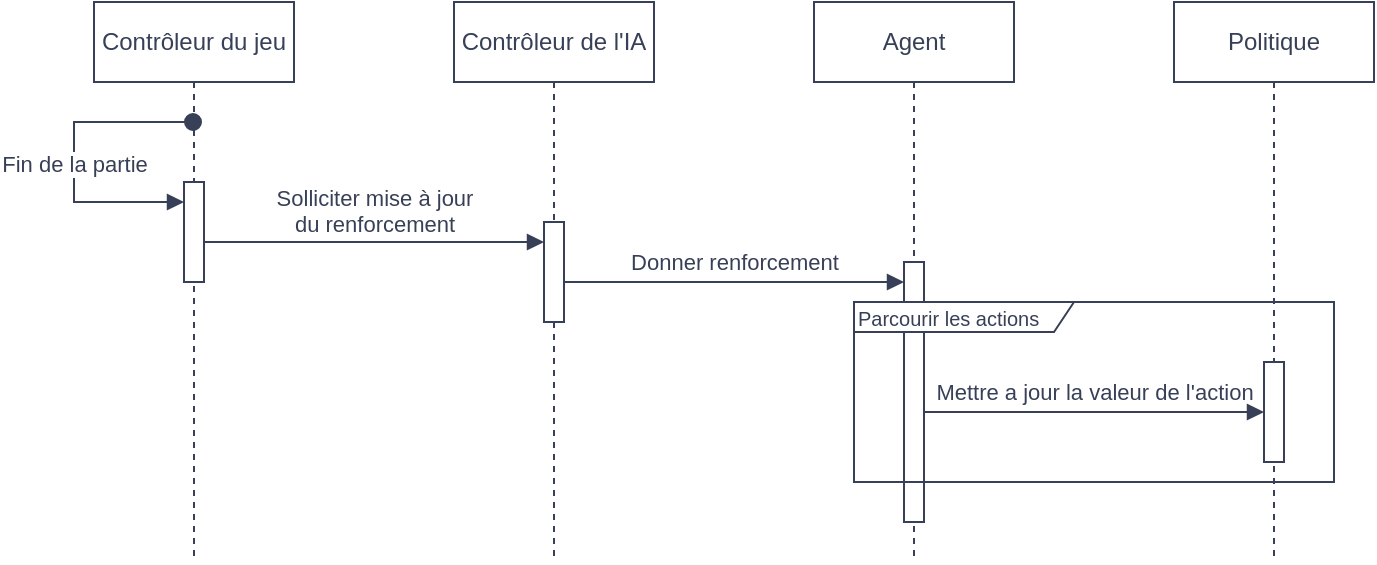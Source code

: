 <mxfile version="21.2.1" type="device">
  <diagram name="Page-1" id="2YBvvXClWsGukQMizWep">
    <mxGraphModel dx="1098" dy="988" grid="1" gridSize="10" guides="1" tooltips="1" connect="1" arrows="1" fold="1" page="1" pageScale="1" pageWidth="850" pageHeight="1100" math="0" shadow="0">
      <root>
        <mxCell id="0" />
        <mxCell id="1" parent="0" />
        <mxCell id="aM9ryv3xv72pqoxQDRHE-1" value="Contrôleur du&amp;nbsp;jeu" style="shape=umlLifeline;perimeter=lifelinePerimeter;whiteSpace=wrap;html=1;container=0;dropTarget=0;collapsible=0;recursiveResize=0;outlineConnect=0;portConstraint=eastwest;newEdgeStyle={&quot;edgeStyle&quot;:&quot;elbowEdgeStyle&quot;,&quot;elbow&quot;:&quot;vertical&quot;,&quot;curved&quot;:0,&quot;rounded&quot;:0};strokeColor=#374057;fontColor=#374057;" parent="1" vertex="1">
          <mxGeometry x="80" y="40" width="100" height="280" as="geometry" />
        </mxCell>
        <mxCell id="aM9ryv3xv72pqoxQDRHE-2" value="" style="html=1;points=[];perimeter=orthogonalPerimeter;outlineConnect=0;targetShapes=umlLifeline;portConstraint=eastwest;newEdgeStyle={&quot;edgeStyle&quot;:&quot;elbowEdgeStyle&quot;,&quot;elbow&quot;:&quot;vertical&quot;,&quot;curved&quot;:0,&quot;rounded&quot;:0};strokeColor=#374057;" parent="aM9ryv3xv72pqoxQDRHE-1" vertex="1">
          <mxGeometry x="45" y="90" width="10" height="50" as="geometry" />
        </mxCell>
        <mxCell id="aM9ryv3xv72pqoxQDRHE-3" value="Fin de la partie" style="html=1;verticalAlign=bottom;startArrow=oval;endArrow=block;startSize=8;edgeStyle=orthogonalEdgeStyle;elbow=vertical;rounded=0;fillColor=none;labelBackgroundColor=default;strokeColor=#374057;fontColor=#374057;" parent="aM9ryv3xv72pqoxQDRHE-1" source="aM9ryv3xv72pqoxQDRHE-1" target="aM9ryv3xv72pqoxQDRHE-2" edge="1">
          <mxGeometry x="0.158" relative="1" as="geometry">
            <mxPoint x="-60" y="100" as="sourcePoint" />
            <mxPoint as="offset" />
            <Array as="points">
              <mxPoint x="-10" y="60" />
              <mxPoint x="-10" y="100" />
            </Array>
          </mxGeometry>
        </mxCell>
        <mxCell id="aM9ryv3xv72pqoxQDRHE-5" value="Contrôleur de l&#39;IA" style="shape=umlLifeline;perimeter=lifelinePerimeter;whiteSpace=wrap;html=1;container=0;dropTarget=0;collapsible=0;recursiveResize=0;outlineConnect=0;portConstraint=eastwest;newEdgeStyle={&quot;edgeStyle&quot;:&quot;elbowEdgeStyle&quot;,&quot;elbow&quot;:&quot;vertical&quot;,&quot;curved&quot;:0,&quot;rounded&quot;:0};strokeColor=#374057;fontColor=#374057;" parent="1" vertex="1">
          <mxGeometry x="260" y="40" width="100" height="280" as="geometry" />
        </mxCell>
        <mxCell id="mTPKF2Vq65TqD-709l-W-5" style="edgeStyle=elbowEdgeStyle;rounded=0;orthogonalLoop=1;jettySize=auto;html=1;elbow=vertical;curved=0;strokeColor=#374057;fontColor=#374057;" parent="aM9ryv3xv72pqoxQDRHE-5" source="aM9ryv3xv72pqoxQDRHE-6" edge="1">
          <mxGeometry relative="1" as="geometry">
            <mxPoint x="49.81" y="135.207" as="targetPoint" />
          </mxGeometry>
        </mxCell>
        <mxCell id="aM9ryv3xv72pqoxQDRHE-6" value="" style="html=1;points=[];perimeter=orthogonalPerimeter;outlineConnect=0;targetShapes=umlLifeline;portConstraint=eastwest;newEdgeStyle={&quot;edgeStyle&quot;:&quot;elbowEdgeStyle&quot;,&quot;elbow&quot;:&quot;vertical&quot;,&quot;curved&quot;:0,&quot;rounded&quot;:0};strokeColor=#374057;" parent="aM9ryv3xv72pqoxQDRHE-5" vertex="1">
          <mxGeometry x="45" y="110" width="10" height="50" as="geometry" />
        </mxCell>
        <mxCell id="aM9ryv3xv72pqoxQDRHE-7" value="Solliciter mise à jour &lt;br&gt;du renforcement" style="html=1;verticalAlign=bottom;endArrow=block;edgeStyle=elbowEdgeStyle;elbow=vertical;curved=0;rounded=0;labelBackgroundColor=none;strokeColor=#374057;fontColor=#374057;" parent="1" source="aM9ryv3xv72pqoxQDRHE-2" target="aM9ryv3xv72pqoxQDRHE-6" edge="1">
          <mxGeometry relative="1" as="geometry">
            <mxPoint x="235" y="160" as="sourcePoint" />
            <Array as="points">
              <mxPoint x="220" y="160" />
            </Array>
          </mxGeometry>
        </mxCell>
        <mxCell id="mTPKF2Vq65TqD-709l-W-1" value="Agent" style="shape=umlLifeline;perimeter=lifelinePerimeter;whiteSpace=wrap;html=1;container=0;dropTarget=0;collapsible=0;recursiveResize=0;outlineConnect=0;portConstraint=eastwest;newEdgeStyle={&quot;edgeStyle&quot;:&quot;elbowEdgeStyle&quot;,&quot;elbow&quot;:&quot;vertical&quot;,&quot;curved&quot;:0,&quot;rounded&quot;:0};strokeColor=#374057;fontColor=#374057;" parent="1" vertex="1">
          <mxGeometry x="440" y="40" width="100" height="280" as="geometry" />
        </mxCell>
        <mxCell id="mTPKF2Vq65TqD-709l-W-6" value="" style="html=1;points=[];perimeter=orthogonalPerimeter;outlineConnect=0;targetShapes=umlLifeline;portConstraint=eastwest;newEdgeStyle={&quot;edgeStyle&quot;:&quot;elbowEdgeStyle&quot;,&quot;elbow&quot;:&quot;vertical&quot;,&quot;curved&quot;:0,&quot;rounded&quot;:0};strokeColor=#374057;" parent="mTPKF2Vq65TqD-709l-W-1" vertex="1">
          <mxGeometry x="45" y="130" width="10" height="130" as="geometry" />
        </mxCell>
        <mxCell id="mTPKF2Vq65TqD-709l-W-3" value="Politique" style="shape=umlLifeline;perimeter=lifelinePerimeter;whiteSpace=wrap;html=1;container=0;dropTarget=0;collapsible=0;recursiveResize=0;outlineConnect=0;portConstraint=eastwest;newEdgeStyle={&quot;edgeStyle&quot;:&quot;elbowEdgeStyle&quot;,&quot;elbow&quot;:&quot;vertical&quot;,&quot;curved&quot;:0,&quot;rounded&quot;:0};strokeColor=#374057;fontColor=#374057;" parent="1" vertex="1">
          <mxGeometry x="620" y="40" width="100" height="280" as="geometry" />
        </mxCell>
        <mxCell id="mTPKF2Vq65TqD-709l-W-8" value="" style="html=1;points=[];perimeter=orthogonalPerimeter;outlineConnect=0;targetShapes=umlLifeline;portConstraint=eastwest;newEdgeStyle={&quot;edgeStyle&quot;:&quot;elbowEdgeStyle&quot;,&quot;elbow&quot;:&quot;vertical&quot;,&quot;curved&quot;:0,&quot;rounded&quot;:0};strokeColor=#374057;" parent="mTPKF2Vq65TqD-709l-W-3" vertex="1">
          <mxGeometry x="45" y="180" width="10" height="50" as="geometry" />
        </mxCell>
        <mxCell id="mTPKF2Vq65TqD-709l-W-7" value="Donner renforcement" style="edgeStyle=elbowEdgeStyle;rounded=0;orthogonalLoop=1;jettySize=auto;html=1;elbow=vertical;curved=0;endArrow=block;endFill=1;strokeColor=#374057;fontColor=#374057;" parent="1" source="aM9ryv3xv72pqoxQDRHE-6" target="mTPKF2Vq65TqD-709l-W-6" edge="1">
          <mxGeometry y="10" relative="1" as="geometry">
            <Array as="points">
              <mxPoint x="400" y="180" />
            </Array>
            <mxPoint as="offset" />
          </mxGeometry>
        </mxCell>
        <mxCell id="mTPKF2Vq65TqD-709l-W-9" value="&lt;span style=&quot;font-size: 10px;&quot;&gt;Parcourir les actions&lt;/span&gt;" style="shape=umlFrame;whiteSpace=wrap;html=1;pointerEvents=0;width=110;height=15;align=left;strokeColor=#374057;fontColor=#374057;" parent="1" vertex="1">
          <mxGeometry x="460" y="190" width="240" height="90" as="geometry" />
        </mxCell>
        <mxCell id="mTPKF2Vq65TqD-709l-W-10" value="Mettre a jour la valeur de l&#39;action" style="edgeStyle=elbowEdgeStyle;rounded=0;orthogonalLoop=1;jettySize=auto;html=1;elbow=vertical;curved=0;endArrow=block;endFill=1;labelBackgroundColor=none;strokeColor=#374057;fontColor=#374057;" parent="1" source="mTPKF2Vq65TqD-709l-W-6" target="mTPKF2Vq65TqD-709l-W-8" edge="1">
          <mxGeometry y="10" relative="1" as="geometry">
            <mxPoint as="offset" />
          </mxGeometry>
        </mxCell>
      </root>
    </mxGraphModel>
  </diagram>
</mxfile>
